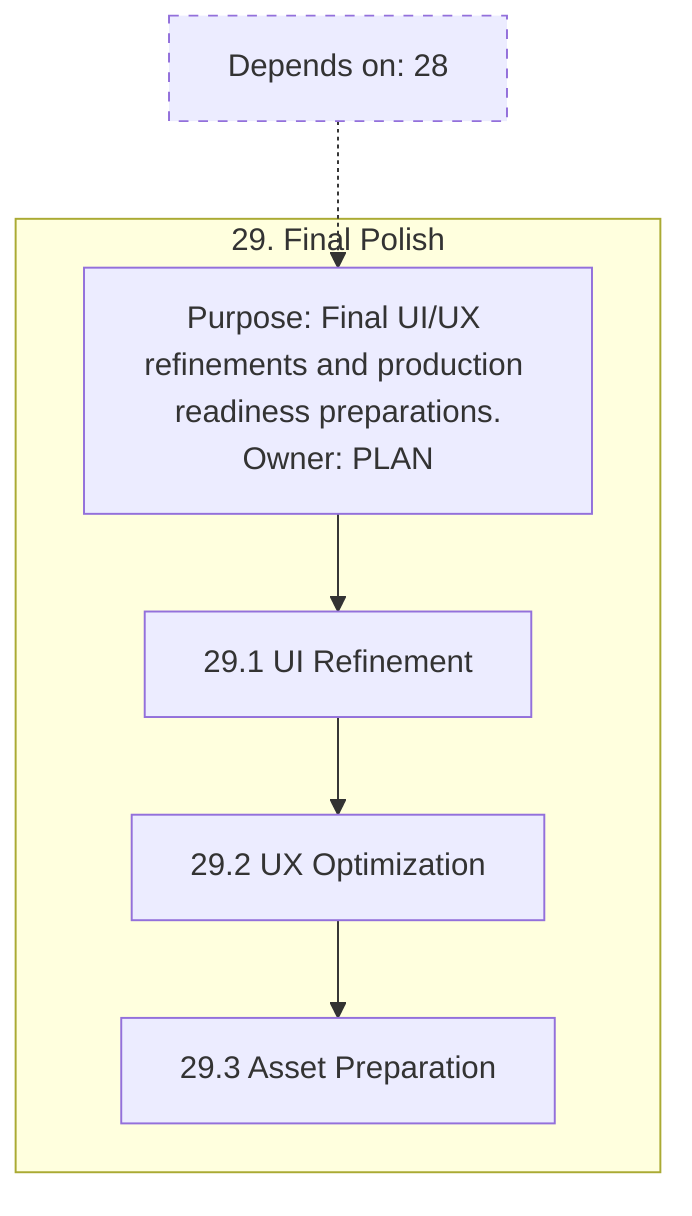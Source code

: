 flowchart TB
%% Stage 29 Detail
subgraph S29["29. Final Polish"]
  S29_root["Purpose: Final UI/UX refinements and production readiness preparations.
Owner: PLAN"]
  S29_A["29.1 UI Refinement"]
  S29_B["29.2 UX Optimization"]
  S29_C["29.3 Asset Preparation"]
  S29_root --> S29_A --> S29_B --> S29_C
end
classDef dep stroke-dasharray: 5 5;
D29["Depends on: 28"]:::dep -.-> S29_root